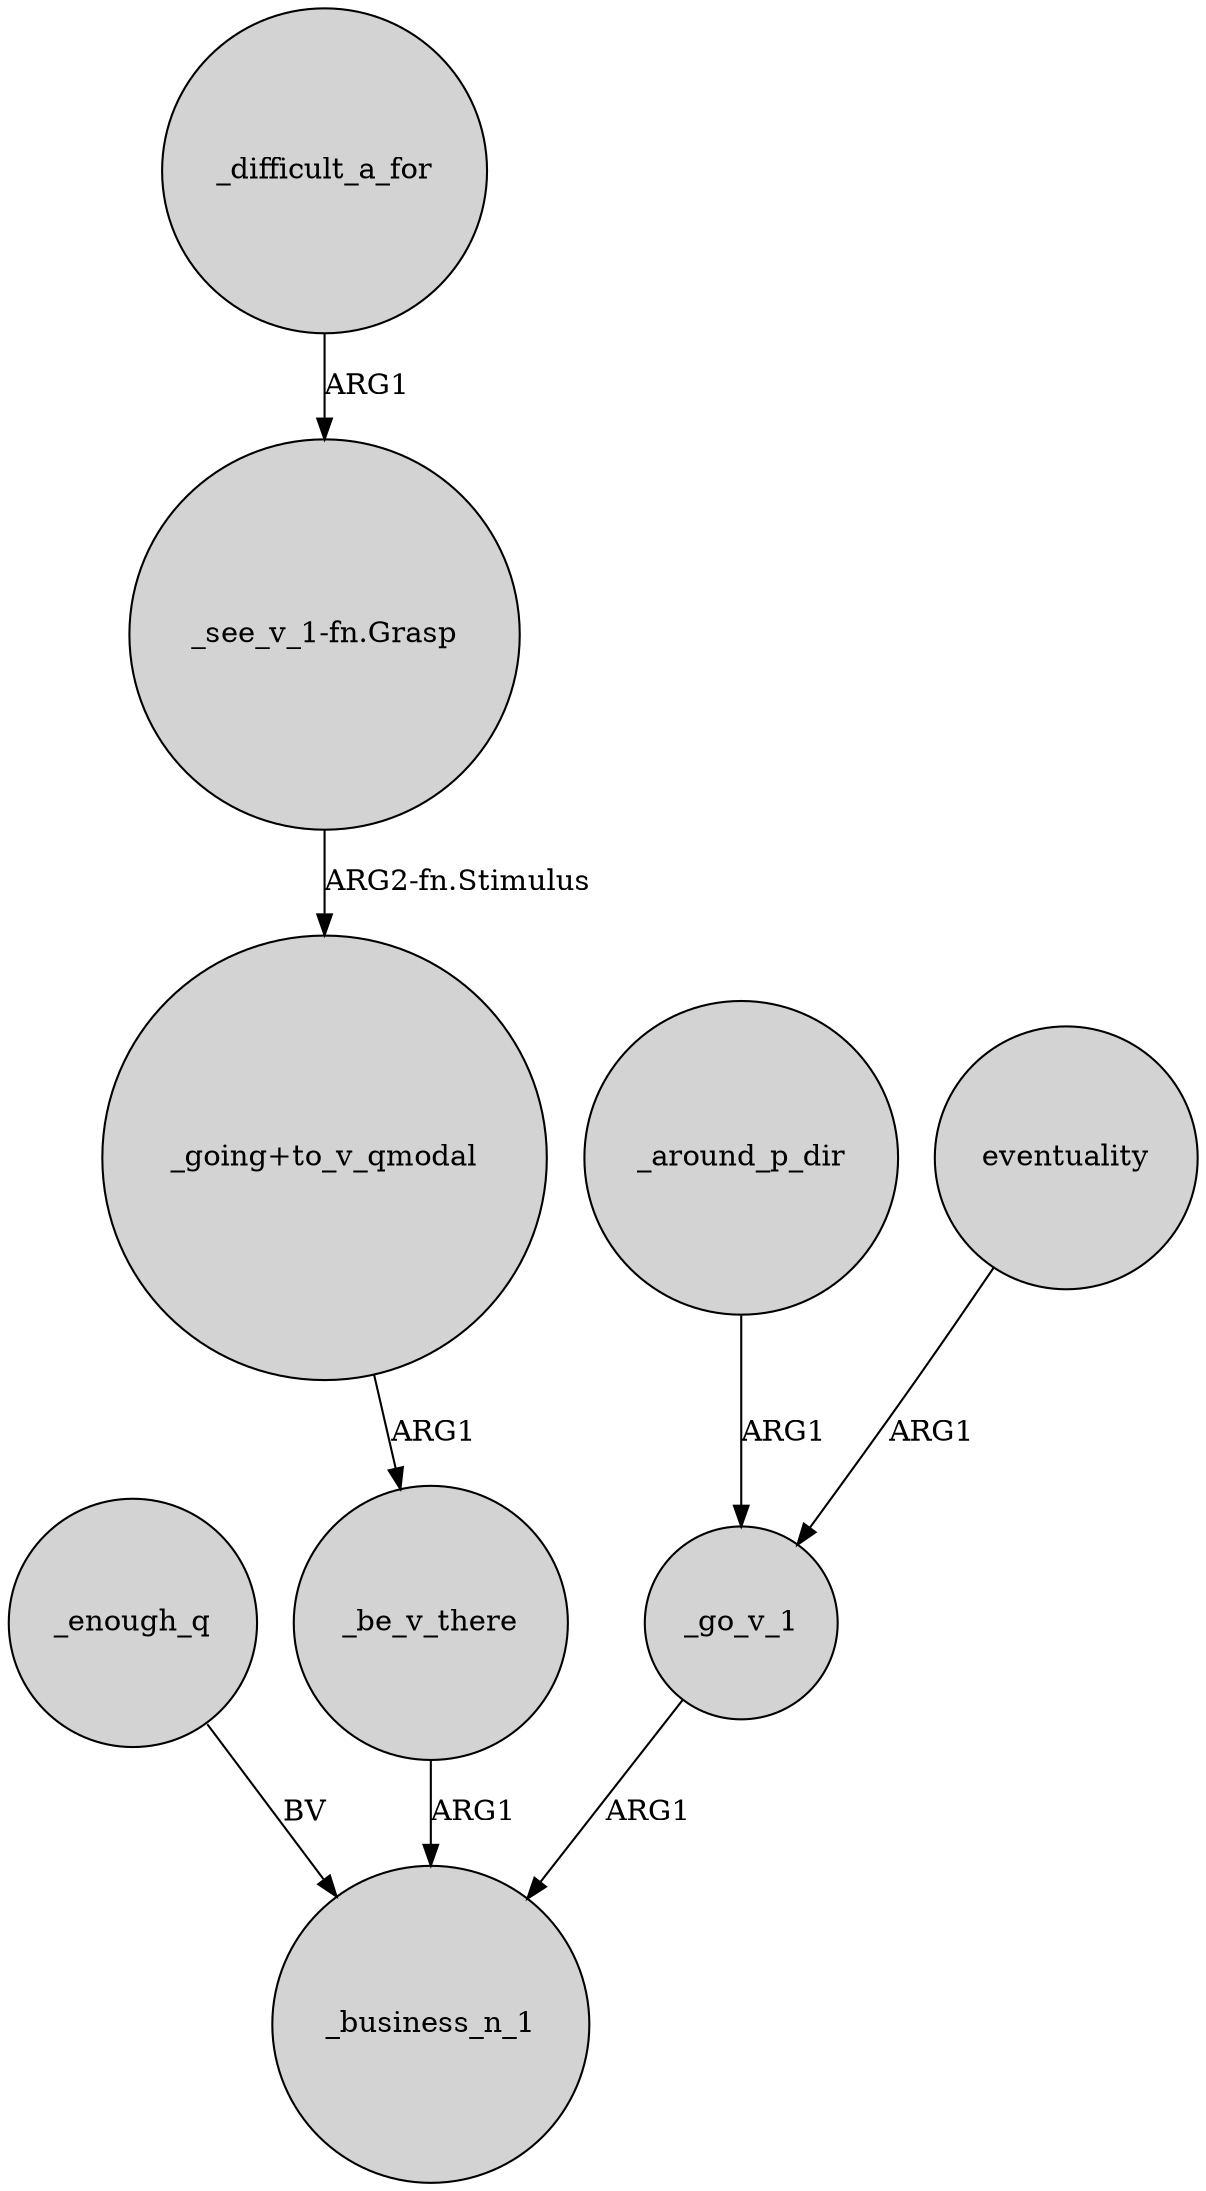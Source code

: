digraph {
	node [shape=circle style=filled]
	_enough_q -> _business_n_1 [label=BV]
	"_see_v_1-fn.Grasp" -> "_going+to_v_qmodal" [label="ARG2-fn.Stimulus"]
	_be_v_there -> _business_n_1 [label=ARG1]
	_go_v_1 -> _business_n_1 [label=ARG1]
	"_going+to_v_qmodal" -> _be_v_there [label=ARG1]
	_around_p_dir -> _go_v_1 [label=ARG1]
	eventuality -> _go_v_1 [label=ARG1]
	_difficult_a_for -> "_see_v_1-fn.Grasp" [label=ARG1]
}
